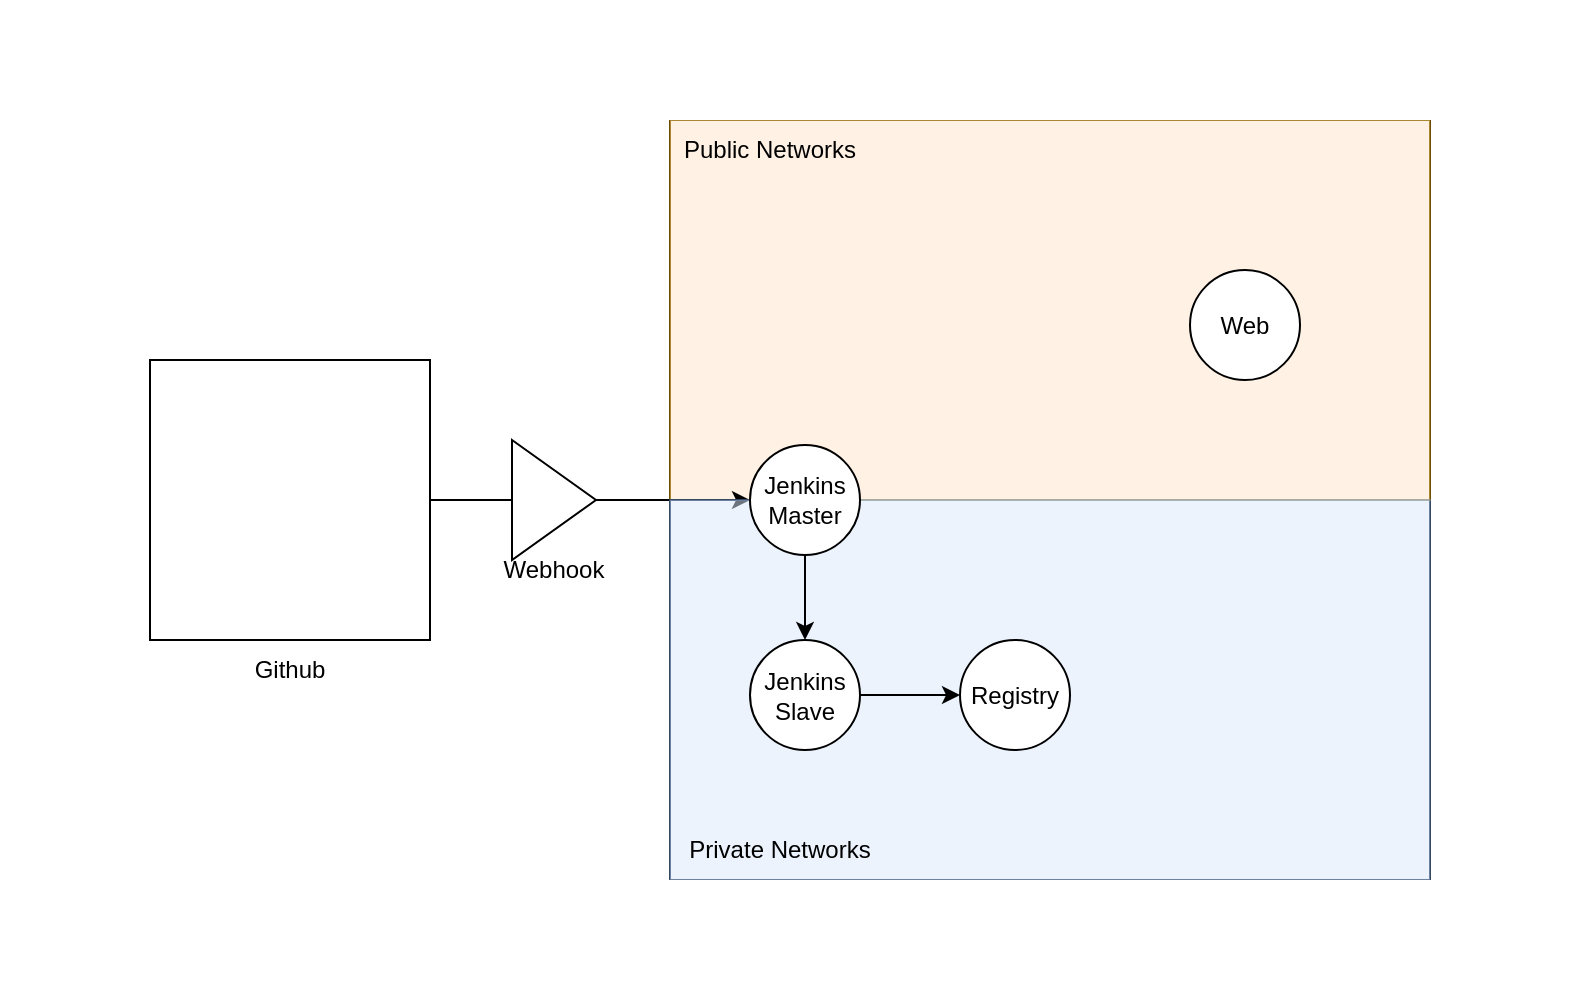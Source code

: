 <mxfile version="20.8.20" type="github">
  <diagram name="Page-1" id="e3u78j5K5cXo2vV3OTa7">
    <mxGraphModel dx="2074" dy="756" grid="1" gridSize="10" guides="1" tooltips="1" connect="1" arrows="1" fold="1" page="1" pageScale="1" pageWidth="850" pageHeight="1100" background="#FFFFFF" math="0" shadow="0">
      <root>
        <mxCell id="0" />
        <mxCell id="1" parent="0" />
        <mxCell id="RVHniJEZbcy5vf2PCSWR-5" value="" style="whiteSpace=wrap;html=1;aspect=fixed;" vertex="1" parent="1">
          <mxGeometry x="365" y="100" width="380" height="380" as="geometry" />
        </mxCell>
        <mxCell id="RVHniJEZbcy5vf2PCSWR-11" value="" style="rounded=0;whiteSpace=wrap;html=1;fillColor=#ffe6cc;strokeColor=#d79b00;opacity=50;" vertex="1" parent="1">
          <mxGeometry x="365" y="100" width="380" height="190" as="geometry" />
        </mxCell>
        <mxCell id="RVHniJEZbcy5vf2PCSWR-15" style="edgeStyle=orthogonalEdgeStyle;rounded=0;orthogonalLoop=1;jettySize=auto;html=1;" edge="1" parent="1" source="RVHniJEZbcy5vf2PCSWR-2" target="RVHniJEZbcy5vf2PCSWR-9">
          <mxGeometry relative="1" as="geometry" />
        </mxCell>
        <mxCell id="RVHniJEZbcy5vf2PCSWR-2" value="" style="whiteSpace=wrap;html=1;aspect=fixed;" vertex="1" parent="1">
          <mxGeometry x="105" y="220" width="140" height="140" as="geometry" />
        </mxCell>
        <mxCell id="RVHniJEZbcy5vf2PCSWR-1" value="" style="shape=image;html=1;verticalAlign=top;verticalLabelPosition=bottom;labelBackgroundColor=#ffffff;imageAspect=0;aspect=fixed;image=https://cdn1.iconfinder.com/data/icons/picons-social/57/github_rounded-128.png" vertex="1" parent="1">
          <mxGeometry x="140" y="255" width="70" height="70" as="geometry" />
        </mxCell>
        <mxCell id="RVHniJEZbcy5vf2PCSWR-3" value="Github" style="text;html=1;strokeColor=none;fillColor=none;align=center;verticalAlign=middle;whiteSpace=wrap;rounded=0;" vertex="1" parent="1">
          <mxGeometry x="145" y="360" width="60" height="30" as="geometry" />
        </mxCell>
        <mxCell id="RVHniJEZbcy5vf2PCSWR-6" value="Docker Compose" style="text;html=1;strokeColor=none;fillColor=none;align=center;verticalAlign=middle;whiteSpace=wrap;rounded=0;" vertex="1" parent="1">
          <mxGeometry x="502.5" y="480" width="105" height="30" as="geometry" />
        </mxCell>
        <mxCell id="RVHniJEZbcy5vf2PCSWR-13" value="" style="rounded=0;whiteSpace=wrap;html=1;fillColor=#dae8fc;strokeColor=#6c8ebf;opacity=50;" vertex="1" parent="1">
          <mxGeometry x="365" y="290" width="380" height="190" as="geometry" />
        </mxCell>
        <mxCell id="RVHniJEZbcy5vf2PCSWR-20" style="edgeStyle=orthogonalEdgeStyle;rounded=0;orthogonalLoop=1;jettySize=auto;html=1;" edge="1" parent="1" source="RVHniJEZbcy5vf2PCSWR-9" target="RVHniJEZbcy5vf2PCSWR-10">
          <mxGeometry relative="1" as="geometry" />
        </mxCell>
        <mxCell id="RVHniJEZbcy5vf2PCSWR-9" value="Jenkins Master" style="ellipse;whiteSpace=wrap;html=1;aspect=fixed;" vertex="1" parent="1">
          <mxGeometry x="405" y="262.5" width="55" height="55" as="geometry" />
        </mxCell>
        <mxCell id="RVHniJEZbcy5vf2PCSWR-22" style="edgeStyle=orthogonalEdgeStyle;rounded=0;orthogonalLoop=1;jettySize=auto;html=1;entryX=0;entryY=0.5;entryDx=0;entryDy=0;" edge="1" parent="1" source="RVHniJEZbcy5vf2PCSWR-10" target="RVHniJEZbcy5vf2PCSWR-21">
          <mxGeometry relative="1" as="geometry" />
        </mxCell>
        <mxCell id="RVHniJEZbcy5vf2PCSWR-10" value="Jenkins Slave" style="ellipse;whiteSpace=wrap;html=1;aspect=fixed;" vertex="1" parent="1">
          <mxGeometry x="405" y="360" width="55" height="55" as="geometry" />
        </mxCell>
        <mxCell id="RVHniJEZbcy5vf2PCSWR-12" value="Public Networks" style="text;html=1;strokeColor=none;fillColor=none;align=center;verticalAlign=middle;whiteSpace=wrap;rounded=0;" vertex="1" parent="1">
          <mxGeometry x="365" y="100" width="100" height="30" as="geometry" />
        </mxCell>
        <mxCell id="RVHniJEZbcy5vf2PCSWR-14" value="&lt;div&gt;Private Networks&lt;/div&gt;" style="text;html=1;strokeColor=none;fillColor=none;align=center;verticalAlign=middle;whiteSpace=wrap;rounded=0;" vertex="1" parent="1">
          <mxGeometry x="365" y="450" width="110" height="30" as="geometry" />
        </mxCell>
        <mxCell id="RVHniJEZbcy5vf2PCSWR-18" value="" style="triangle;whiteSpace=wrap;html=1;strokeWidth=1;" vertex="1" parent="1">
          <mxGeometry x="286" y="260" width="42" height="60" as="geometry" />
        </mxCell>
        <mxCell id="RVHniJEZbcy5vf2PCSWR-16" value="" style="shape=image;html=1;verticalAlign=top;verticalLabelPosition=bottom;labelBackgroundColor=#ffffff;imageAspect=0;aspect=fixed;image=https://cdn4.iconfinder.com/data/icons/app-custom-ui-1/48/Bell-128.png;strokeWidth=0;imageBorder=none;imageBackground=none;" vertex="1" parent="1">
          <mxGeometry x="289" y="278.5" width="23" height="23" as="geometry" />
        </mxCell>
        <mxCell id="RVHniJEZbcy5vf2PCSWR-19" value="&lt;div&gt;Webhook&lt;/div&gt;" style="text;html=1;strokeColor=none;fillColor=none;align=center;verticalAlign=middle;whiteSpace=wrap;rounded=0;" vertex="1" parent="1">
          <mxGeometry x="277" y="310" width="60" height="30" as="geometry" />
        </mxCell>
        <mxCell id="RVHniJEZbcy5vf2PCSWR-21" value="Registry" style="ellipse;whiteSpace=wrap;html=1;aspect=fixed;" vertex="1" parent="1">
          <mxGeometry x="510" y="360" width="55" height="55" as="geometry" />
        </mxCell>
        <mxCell id="RVHniJEZbcy5vf2PCSWR-23" value="Web" style="ellipse;whiteSpace=wrap;html=1;aspect=fixed;" vertex="1" parent="1">
          <mxGeometry x="625" y="175" width="55" height="55" as="geometry" />
        </mxCell>
        <mxCell id="RVHniJEZbcy5vf2PCSWR-24" value="" style="rounded=0;whiteSpace=wrap;html=1;strokeWidth=1;strokeColor=none;" vertex="1" parent="1">
          <mxGeometry x="30" y="40" width="790" height="60" as="geometry" />
        </mxCell>
        <mxCell id="RVHniJEZbcy5vf2PCSWR-25" value="" style="rounded=0;whiteSpace=wrap;html=1;strokeWidth=1;strokeColor=none;" vertex="1" parent="1">
          <mxGeometry x="30" y="480" width="790" height="60" as="geometry" />
        </mxCell>
        <mxCell id="RVHniJEZbcy5vf2PCSWR-26" value="" style="rounded=0;whiteSpace=wrap;html=1;strokeWidth=1;strokeColor=none;" vertex="1" parent="1">
          <mxGeometry x="30" y="100" width="60" height="380" as="geometry" />
        </mxCell>
        <mxCell id="RVHniJEZbcy5vf2PCSWR-27" value="" style="rounded=0;whiteSpace=wrap;html=1;strokeWidth=1;strokeColor=none;" vertex="1" parent="1">
          <mxGeometry x="760" y="100" width="60" height="380" as="geometry" />
        </mxCell>
      </root>
    </mxGraphModel>
  </diagram>
</mxfile>
